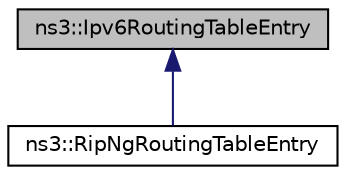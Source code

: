 digraph "ns3::Ipv6RoutingTableEntry"
{
 // LATEX_PDF_SIZE
  edge [fontname="Helvetica",fontsize="10",labelfontname="Helvetica",labelfontsize="10"];
  node [fontname="Helvetica",fontsize="10",shape=record];
  Node1 [label="ns3::Ipv6RoutingTableEntry",height=0.2,width=0.4,color="black", fillcolor="grey75", style="filled", fontcolor="black",tooltip="A record of an IPv6 route."];
  Node1 -> Node2 [dir="back",color="midnightblue",fontsize="10",style="solid",fontname="Helvetica"];
  Node2 [label="ns3::RipNgRoutingTableEntry",height=0.2,width=0.4,color="black", fillcolor="white", style="filled",URL="$classns3_1_1_rip_ng_routing_table_entry.html",tooltip="RipNg Routing Table Entry."];
}
